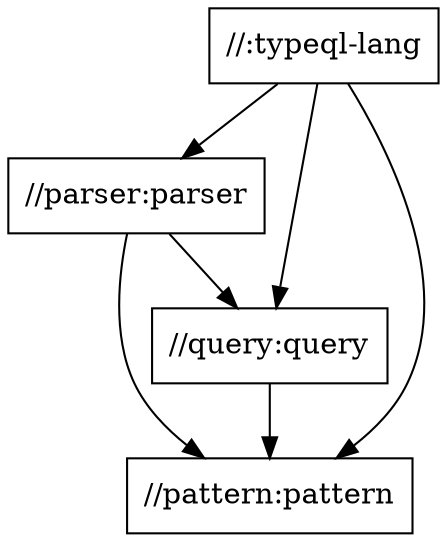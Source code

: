 digraph mygraph {
  node [shape=box];
  "//:typeql-lang"
  "//:typeql-lang" -> "//parser:parser"
  "//:typeql-lang" -> "//pattern:pattern"
  "//:typeql-lang" -> "//query:query"
  "//parser:parser"
  "//parser:parser" -> "//pattern:pattern"
  "//parser:parser" -> "//query:query"
  "//query:query"
  "//query:query" -> "//pattern:pattern"
  "//pattern:pattern"
}
